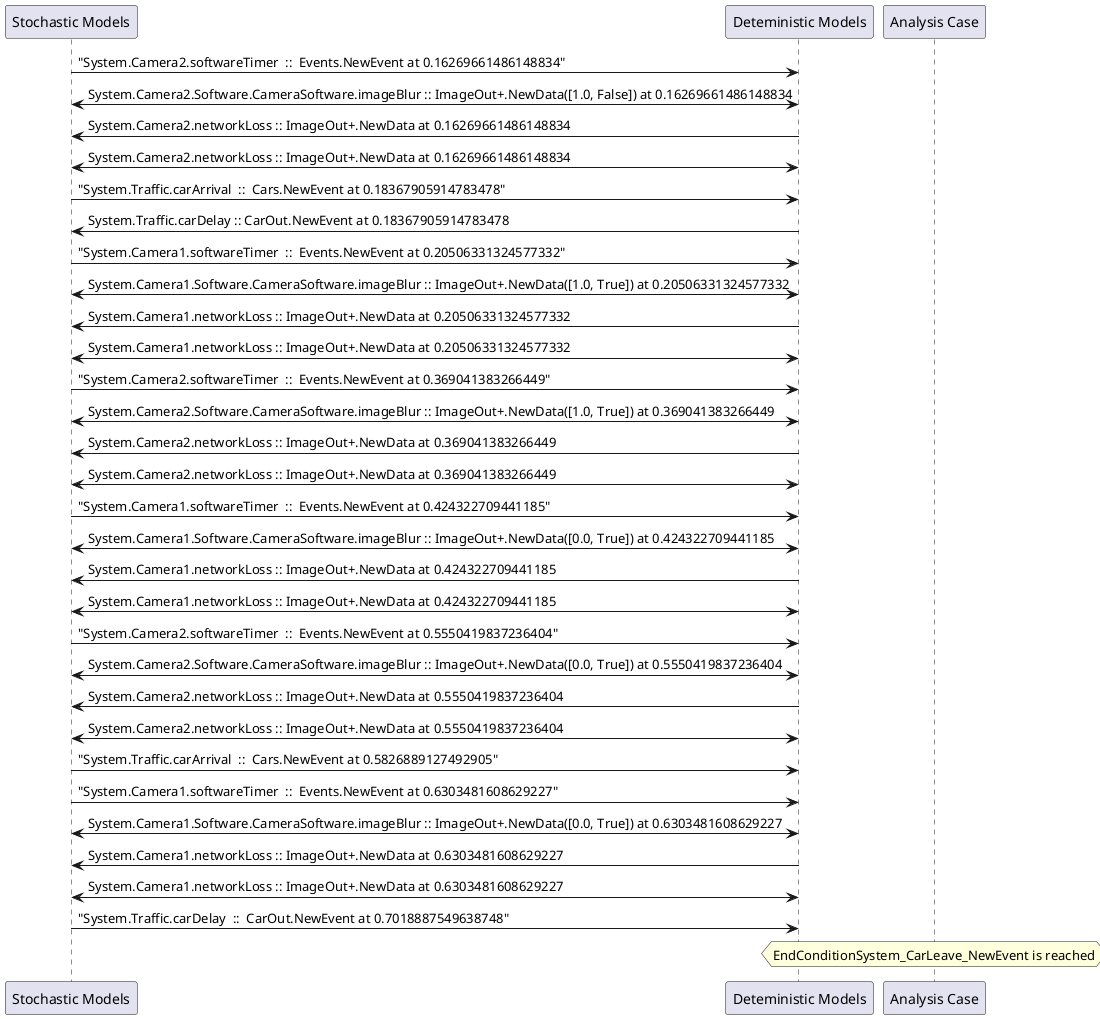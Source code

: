 
	@startuml
	participant "Stochastic Models" as stochmodel
	participant "Deteministic Models" as detmodel
	participant "Analysis Case" as analysis
	{14691_stop} stochmodel -> detmodel : "System.Camera2.softwareTimer  ::  Events.NewEvent at 0.16269661486148834"
detmodel <-> stochmodel : System.Camera2.Software.CameraSoftware.imageBlur :: ImageOut+.NewData([1.0, False]) at 0.16269661486148834
detmodel -> stochmodel : System.Camera2.networkLoss :: ImageOut+.NewData at 0.16269661486148834
detmodel <-> stochmodel : System.Camera2.networkLoss :: ImageOut+.NewData at 0.16269661486148834
{14707_stop} stochmodel -> detmodel : "System.Traffic.carArrival  ::  Cars.NewEvent at 0.18367905914783478"
{14716_start} detmodel -> stochmodel : System.Traffic.carDelay :: CarOut.NewEvent at 0.18367905914783478
{14675_stop} stochmodel -> detmodel : "System.Camera1.softwareTimer  ::  Events.NewEvent at 0.20506331324577332"
detmodel <-> stochmodel : System.Camera1.Software.CameraSoftware.imageBlur :: ImageOut+.NewData([1.0, True]) at 0.20506331324577332
detmodel -> stochmodel : System.Camera1.networkLoss :: ImageOut+.NewData at 0.20506331324577332
detmodel <-> stochmodel : System.Camera1.networkLoss :: ImageOut+.NewData at 0.20506331324577332
{14692_stop} stochmodel -> detmodel : "System.Camera2.softwareTimer  ::  Events.NewEvent at 0.369041383266449"
detmodel <-> stochmodel : System.Camera2.Software.CameraSoftware.imageBlur :: ImageOut+.NewData([1.0, True]) at 0.369041383266449
detmodel -> stochmodel : System.Camera2.networkLoss :: ImageOut+.NewData at 0.369041383266449
detmodel <-> stochmodel : System.Camera2.networkLoss :: ImageOut+.NewData at 0.369041383266449
{14676_stop} stochmodel -> detmodel : "System.Camera1.softwareTimer  ::  Events.NewEvent at 0.424322709441185"
detmodel <-> stochmodel : System.Camera1.Software.CameraSoftware.imageBlur :: ImageOut+.NewData([0.0, True]) at 0.424322709441185
detmodel -> stochmodel : System.Camera1.networkLoss :: ImageOut+.NewData at 0.424322709441185
detmodel <-> stochmodel : System.Camera1.networkLoss :: ImageOut+.NewData at 0.424322709441185
{14693_stop} stochmodel -> detmodel : "System.Camera2.softwareTimer  ::  Events.NewEvent at 0.5550419837236404"
detmodel <-> stochmodel : System.Camera2.Software.CameraSoftware.imageBlur :: ImageOut+.NewData([0.0, True]) at 0.5550419837236404
detmodel -> stochmodel : System.Camera2.networkLoss :: ImageOut+.NewData at 0.5550419837236404
detmodel <-> stochmodel : System.Camera2.networkLoss :: ImageOut+.NewData at 0.5550419837236404
{14708_stop} stochmodel -> detmodel : "System.Traffic.carArrival  ::  Cars.NewEvent at 0.5826889127492905"
{14677_stop} stochmodel -> detmodel : "System.Camera1.softwareTimer  ::  Events.NewEvent at 0.6303481608629227"
detmodel <-> stochmodel : System.Camera1.Software.CameraSoftware.imageBlur :: ImageOut+.NewData([0.0, True]) at 0.6303481608629227
detmodel -> stochmodel : System.Camera1.networkLoss :: ImageOut+.NewData at 0.6303481608629227
detmodel <-> stochmodel : System.Camera1.networkLoss :: ImageOut+.NewData at 0.6303481608629227
{14716_stop} stochmodel -> detmodel : "System.Traffic.carDelay  ::  CarOut.NewEvent at 0.7018887549638748"
{14716_start} <-> {14716_stop} : delay
hnote over analysis 
EndConditionSystem_CarLeave_NewEvent is reached
endnote
@enduml